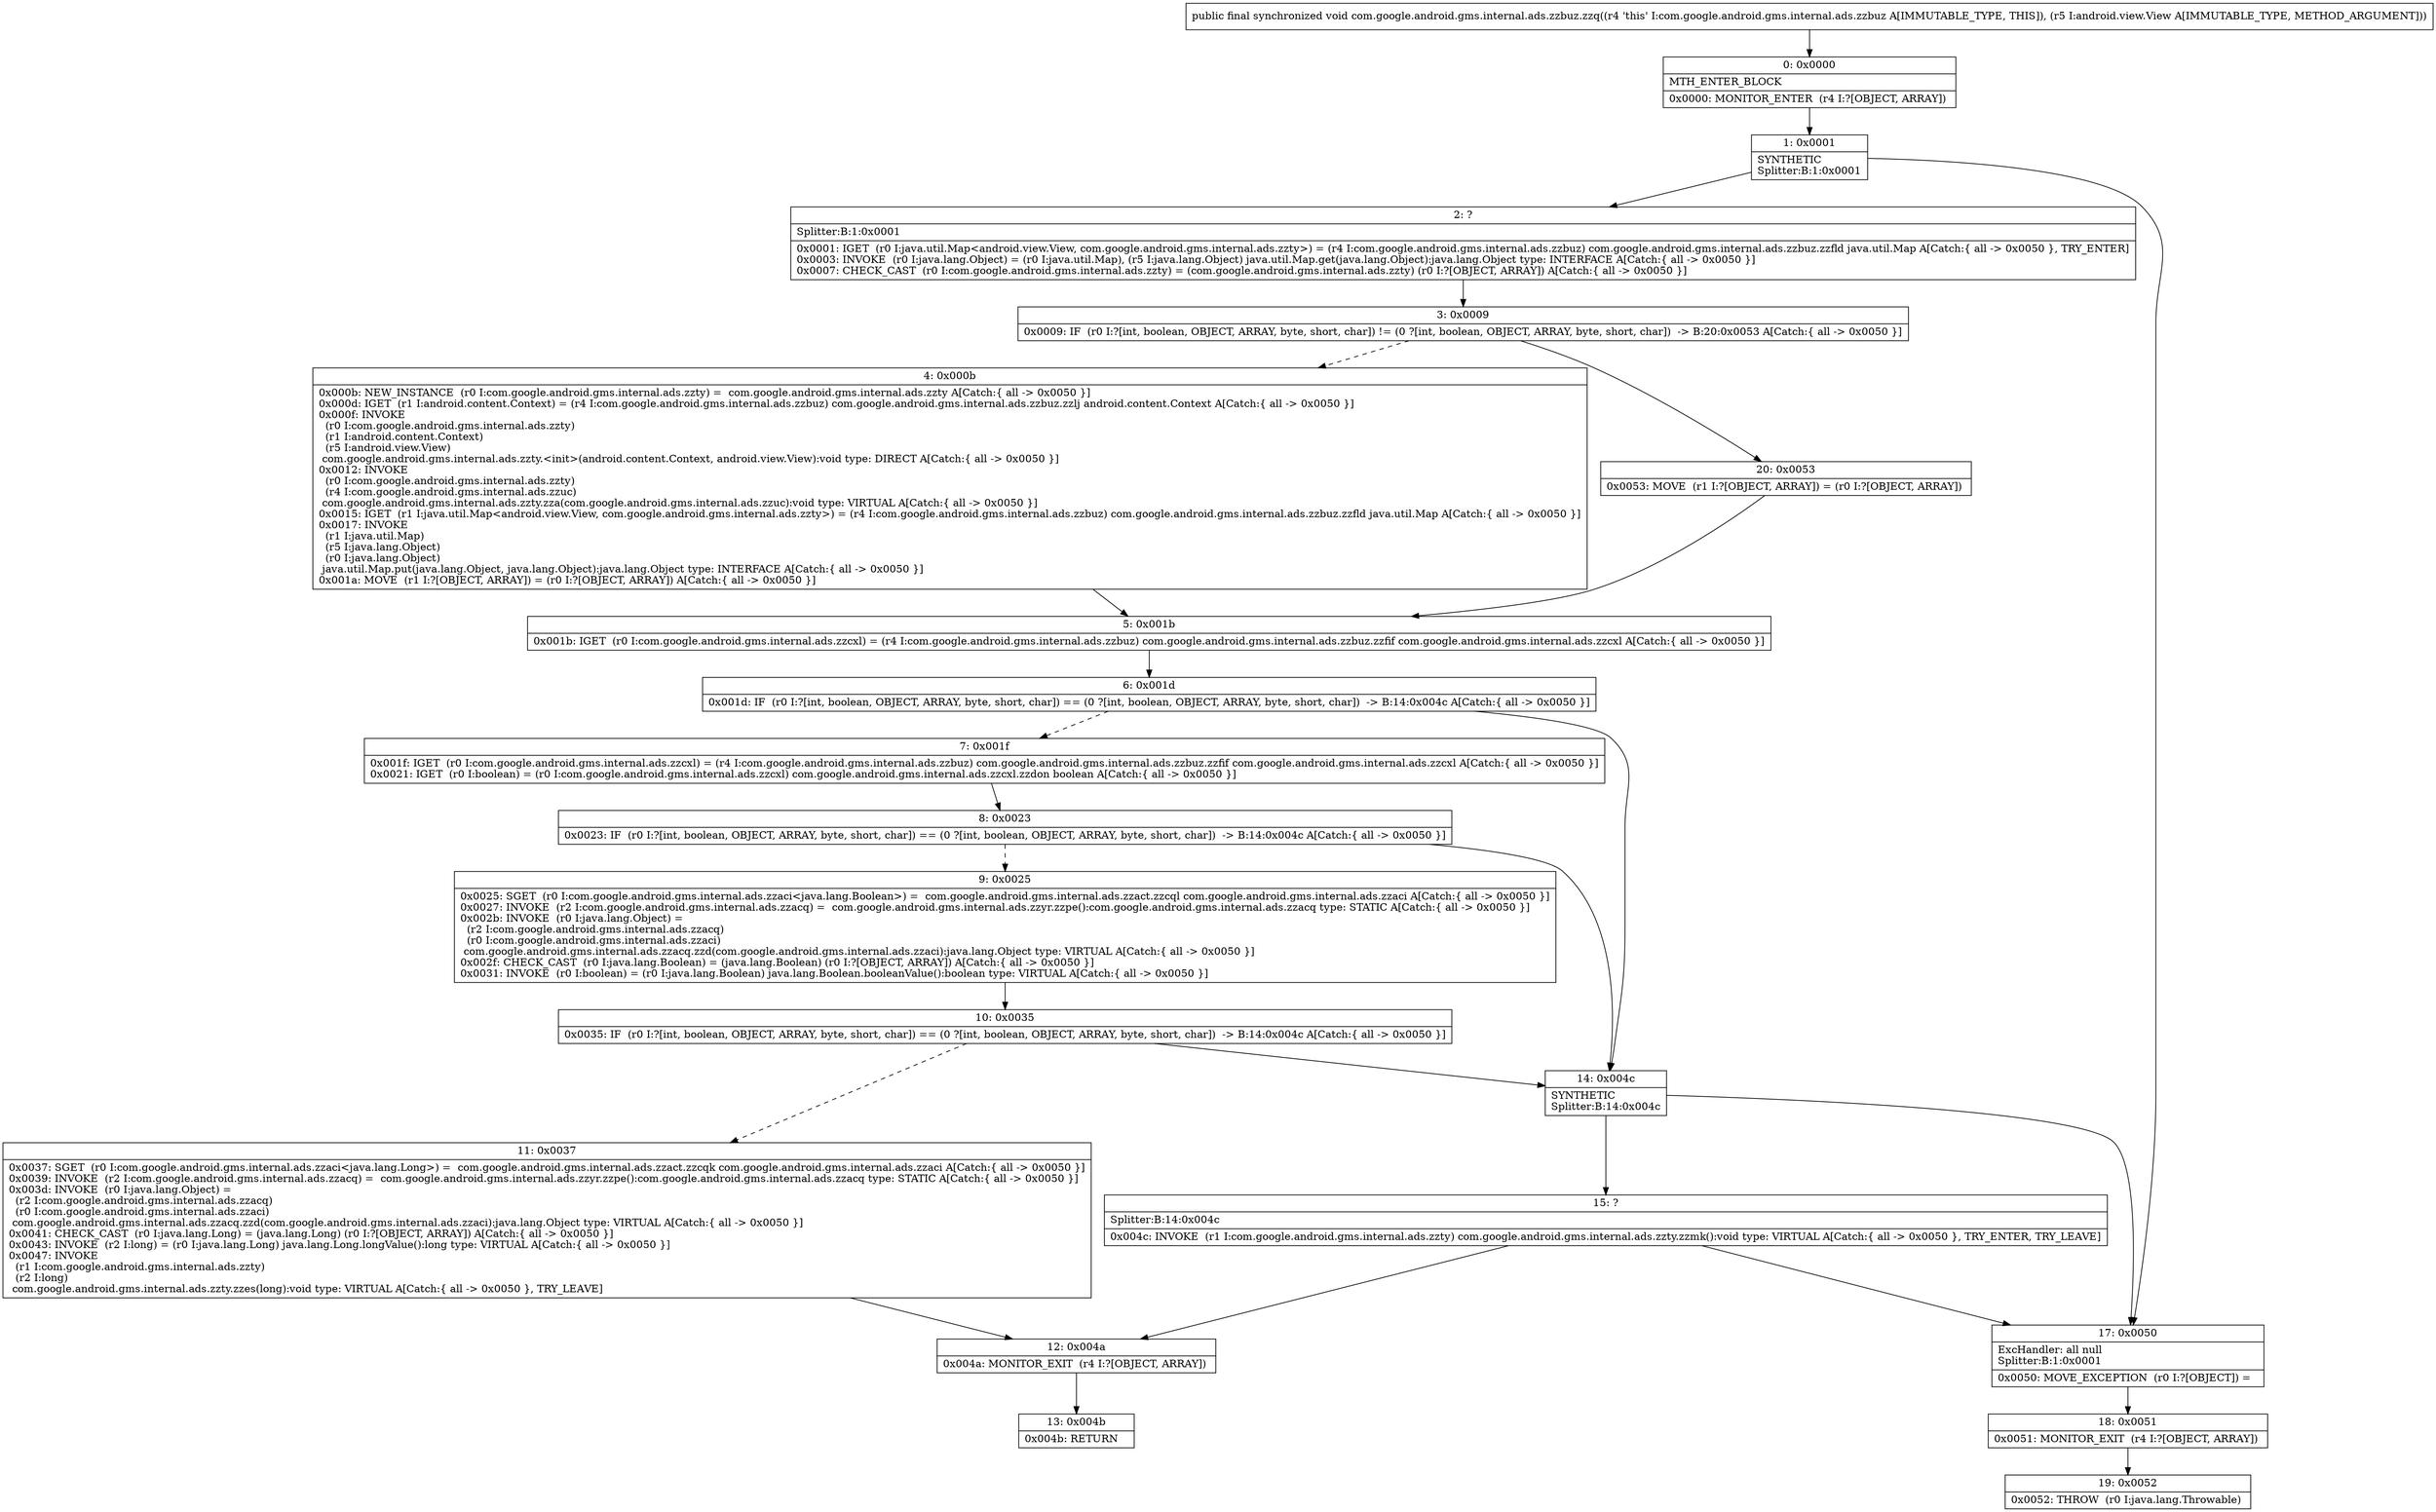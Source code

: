 digraph "CFG forcom.google.android.gms.internal.ads.zzbuz.zzq(Landroid\/view\/View;)V" {
Node_0 [shape=record,label="{0\:\ 0x0000|MTH_ENTER_BLOCK\l|0x0000: MONITOR_ENTER  (r4 I:?[OBJECT, ARRAY]) \l}"];
Node_1 [shape=record,label="{1\:\ 0x0001|SYNTHETIC\lSplitter:B:1:0x0001\l}"];
Node_2 [shape=record,label="{2\:\ ?|Splitter:B:1:0x0001\l|0x0001: IGET  (r0 I:java.util.Map\<android.view.View, com.google.android.gms.internal.ads.zzty\>) = (r4 I:com.google.android.gms.internal.ads.zzbuz) com.google.android.gms.internal.ads.zzbuz.zzfld java.util.Map A[Catch:\{ all \-\> 0x0050 \}, TRY_ENTER]\l0x0003: INVOKE  (r0 I:java.lang.Object) = (r0 I:java.util.Map), (r5 I:java.lang.Object) java.util.Map.get(java.lang.Object):java.lang.Object type: INTERFACE A[Catch:\{ all \-\> 0x0050 \}]\l0x0007: CHECK_CAST  (r0 I:com.google.android.gms.internal.ads.zzty) = (com.google.android.gms.internal.ads.zzty) (r0 I:?[OBJECT, ARRAY]) A[Catch:\{ all \-\> 0x0050 \}]\l}"];
Node_3 [shape=record,label="{3\:\ 0x0009|0x0009: IF  (r0 I:?[int, boolean, OBJECT, ARRAY, byte, short, char]) != (0 ?[int, boolean, OBJECT, ARRAY, byte, short, char])  \-\> B:20:0x0053 A[Catch:\{ all \-\> 0x0050 \}]\l}"];
Node_4 [shape=record,label="{4\:\ 0x000b|0x000b: NEW_INSTANCE  (r0 I:com.google.android.gms.internal.ads.zzty) =  com.google.android.gms.internal.ads.zzty A[Catch:\{ all \-\> 0x0050 \}]\l0x000d: IGET  (r1 I:android.content.Context) = (r4 I:com.google.android.gms.internal.ads.zzbuz) com.google.android.gms.internal.ads.zzbuz.zzlj android.content.Context A[Catch:\{ all \-\> 0x0050 \}]\l0x000f: INVOKE  \l  (r0 I:com.google.android.gms.internal.ads.zzty)\l  (r1 I:android.content.Context)\l  (r5 I:android.view.View)\l com.google.android.gms.internal.ads.zzty.\<init\>(android.content.Context, android.view.View):void type: DIRECT A[Catch:\{ all \-\> 0x0050 \}]\l0x0012: INVOKE  \l  (r0 I:com.google.android.gms.internal.ads.zzty)\l  (r4 I:com.google.android.gms.internal.ads.zzuc)\l com.google.android.gms.internal.ads.zzty.zza(com.google.android.gms.internal.ads.zzuc):void type: VIRTUAL A[Catch:\{ all \-\> 0x0050 \}]\l0x0015: IGET  (r1 I:java.util.Map\<android.view.View, com.google.android.gms.internal.ads.zzty\>) = (r4 I:com.google.android.gms.internal.ads.zzbuz) com.google.android.gms.internal.ads.zzbuz.zzfld java.util.Map A[Catch:\{ all \-\> 0x0050 \}]\l0x0017: INVOKE  \l  (r1 I:java.util.Map)\l  (r5 I:java.lang.Object)\l  (r0 I:java.lang.Object)\l java.util.Map.put(java.lang.Object, java.lang.Object):java.lang.Object type: INTERFACE A[Catch:\{ all \-\> 0x0050 \}]\l0x001a: MOVE  (r1 I:?[OBJECT, ARRAY]) = (r0 I:?[OBJECT, ARRAY]) A[Catch:\{ all \-\> 0x0050 \}]\l}"];
Node_5 [shape=record,label="{5\:\ 0x001b|0x001b: IGET  (r0 I:com.google.android.gms.internal.ads.zzcxl) = (r4 I:com.google.android.gms.internal.ads.zzbuz) com.google.android.gms.internal.ads.zzbuz.zzfif com.google.android.gms.internal.ads.zzcxl A[Catch:\{ all \-\> 0x0050 \}]\l}"];
Node_6 [shape=record,label="{6\:\ 0x001d|0x001d: IF  (r0 I:?[int, boolean, OBJECT, ARRAY, byte, short, char]) == (0 ?[int, boolean, OBJECT, ARRAY, byte, short, char])  \-\> B:14:0x004c A[Catch:\{ all \-\> 0x0050 \}]\l}"];
Node_7 [shape=record,label="{7\:\ 0x001f|0x001f: IGET  (r0 I:com.google.android.gms.internal.ads.zzcxl) = (r4 I:com.google.android.gms.internal.ads.zzbuz) com.google.android.gms.internal.ads.zzbuz.zzfif com.google.android.gms.internal.ads.zzcxl A[Catch:\{ all \-\> 0x0050 \}]\l0x0021: IGET  (r0 I:boolean) = (r0 I:com.google.android.gms.internal.ads.zzcxl) com.google.android.gms.internal.ads.zzcxl.zzdon boolean A[Catch:\{ all \-\> 0x0050 \}]\l}"];
Node_8 [shape=record,label="{8\:\ 0x0023|0x0023: IF  (r0 I:?[int, boolean, OBJECT, ARRAY, byte, short, char]) == (0 ?[int, boolean, OBJECT, ARRAY, byte, short, char])  \-\> B:14:0x004c A[Catch:\{ all \-\> 0x0050 \}]\l}"];
Node_9 [shape=record,label="{9\:\ 0x0025|0x0025: SGET  (r0 I:com.google.android.gms.internal.ads.zzaci\<java.lang.Boolean\>) =  com.google.android.gms.internal.ads.zzact.zzcql com.google.android.gms.internal.ads.zzaci A[Catch:\{ all \-\> 0x0050 \}]\l0x0027: INVOKE  (r2 I:com.google.android.gms.internal.ads.zzacq) =  com.google.android.gms.internal.ads.zzyr.zzpe():com.google.android.gms.internal.ads.zzacq type: STATIC A[Catch:\{ all \-\> 0x0050 \}]\l0x002b: INVOKE  (r0 I:java.lang.Object) = \l  (r2 I:com.google.android.gms.internal.ads.zzacq)\l  (r0 I:com.google.android.gms.internal.ads.zzaci)\l com.google.android.gms.internal.ads.zzacq.zzd(com.google.android.gms.internal.ads.zzaci):java.lang.Object type: VIRTUAL A[Catch:\{ all \-\> 0x0050 \}]\l0x002f: CHECK_CAST  (r0 I:java.lang.Boolean) = (java.lang.Boolean) (r0 I:?[OBJECT, ARRAY]) A[Catch:\{ all \-\> 0x0050 \}]\l0x0031: INVOKE  (r0 I:boolean) = (r0 I:java.lang.Boolean) java.lang.Boolean.booleanValue():boolean type: VIRTUAL A[Catch:\{ all \-\> 0x0050 \}]\l}"];
Node_10 [shape=record,label="{10\:\ 0x0035|0x0035: IF  (r0 I:?[int, boolean, OBJECT, ARRAY, byte, short, char]) == (0 ?[int, boolean, OBJECT, ARRAY, byte, short, char])  \-\> B:14:0x004c A[Catch:\{ all \-\> 0x0050 \}]\l}"];
Node_11 [shape=record,label="{11\:\ 0x0037|0x0037: SGET  (r0 I:com.google.android.gms.internal.ads.zzaci\<java.lang.Long\>) =  com.google.android.gms.internal.ads.zzact.zzcqk com.google.android.gms.internal.ads.zzaci A[Catch:\{ all \-\> 0x0050 \}]\l0x0039: INVOKE  (r2 I:com.google.android.gms.internal.ads.zzacq) =  com.google.android.gms.internal.ads.zzyr.zzpe():com.google.android.gms.internal.ads.zzacq type: STATIC A[Catch:\{ all \-\> 0x0050 \}]\l0x003d: INVOKE  (r0 I:java.lang.Object) = \l  (r2 I:com.google.android.gms.internal.ads.zzacq)\l  (r0 I:com.google.android.gms.internal.ads.zzaci)\l com.google.android.gms.internal.ads.zzacq.zzd(com.google.android.gms.internal.ads.zzaci):java.lang.Object type: VIRTUAL A[Catch:\{ all \-\> 0x0050 \}]\l0x0041: CHECK_CAST  (r0 I:java.lang.Long) = (java.lang.Long) (r0 I:?[OBJECT, ARRAY]) A[Catch:\{ all \-\> 0x0050 \}]\l0x0043: INVOKE  (r2 I:long) = (r0 I:java.lang.Long) java.lang.Long.longValue():long type: VIRTUAL A[Catch:\{ all \-\> 0x0050 \}]\l0x0047: INVOKE  \l  (r1 I:com.google.android.gms.internal.ads.zzty)\l  (r2 I:long)\l com.google.android.gms.internal.ads.zzty.zzes(long):void type: VIRTUAL A[Catch:\{ all \-\> 0x0050 \}, TRY_LEAVE]\l}"];
Node_12 [shape=record,label="{12\:\ 0x004a|0x004a: MONITOR_EXIT  (r4 I:?[OBJECT, ARRAY]) \l}"];
Node_13 [shape=record,label="{13\:\ 0x004b|0x004b: RETURN   \l}"];
Node_14 [shape=record,label="{14\:\ 0x004c|SYNTHETIC\lSplitter:B:14:0x004c\l}"];
Node_15 [shape=record,label="{15\:\ ?|Splitter:B:14:0x004c\l|0x004c: INVOKE  (r1 I:com.google.android.gms.internal.ads.zzty) com.google.android.gms.internal.ads.zzty.zzmk():void type: VIRTUAL A[Catch:\{ all \-\> 0x0050 \}, TRY_ENTER, TRY_LEAVE]\l}"];
Node_17 [shape=record,label="{17\:\ 0x0050|ExcHandler: all null\lSplitter:B:1:0x0001\l|0x0050: MOVE_EXCEPTION  (r0 I:?[OBJECT]) =  \l}"];
Node_18 [shape=record,label="{18\:\ 0x0051|0x0051: MONITOR_EXIT  (r4 I:?[OBJECT, ARRAY]) \l}"];
Node_19 [shape=record,label="{19\:\ 0x0052|0x0052: THROW  (r0 I:java.lang.Throwable) \l}"];
Node_20 [shape=record,label="{20\:\ 0x0053|0x0053: MOVE  (r1 I:?[OBJECT, ARRAY]) = (r0 I:?[OBJECT, ARRAY]) \l}"];
MethodNode[shape=record,label="{public final synchronized void com.google.android.gms.internal.ads.zzbuz.zzq((r4 'this' I:com.google.android.gms.internal.ads.zzbuz A[IMMUTABLE_TYPE, THIS]), (r5 I:android.view.View A[IMMUTABLE_TYPE, METHOD_ARGUMENT])) }"];
MethodNode -> Node_0;
Node_0 -> Node_1;
Node_1 -> Node_2;
Node_1 -> Node_17;
Node_2 -> Node_3;
Node_3 -> Node_4[style=dashed];
Node_3 -> Node_20;
Node_4 -> Node_5;
Node_5 -> Node_6;
Node_6 -> Node_7[style=dashed];
Node_6 -> Node_14;
Node_7 -> Node_8;
Node_8 -> Node_9[style=dashed];
Node_8 -> Node_14;
Node_9 -> Node_10;
Node_10 -> Node_11[style=dashed];
Node_10 -> Node_14;
Node_11 -> Node_12;
Node_12 -> Node_13;
Node_14 -> Node_15;
Node_14 -> Node_17;
Node_15 -> Node_17;
Node_15 -> Node_12;
Node_17 -> Node_18;
Node_18 -> Node_19;
Node_20 -> Node_5;
}

